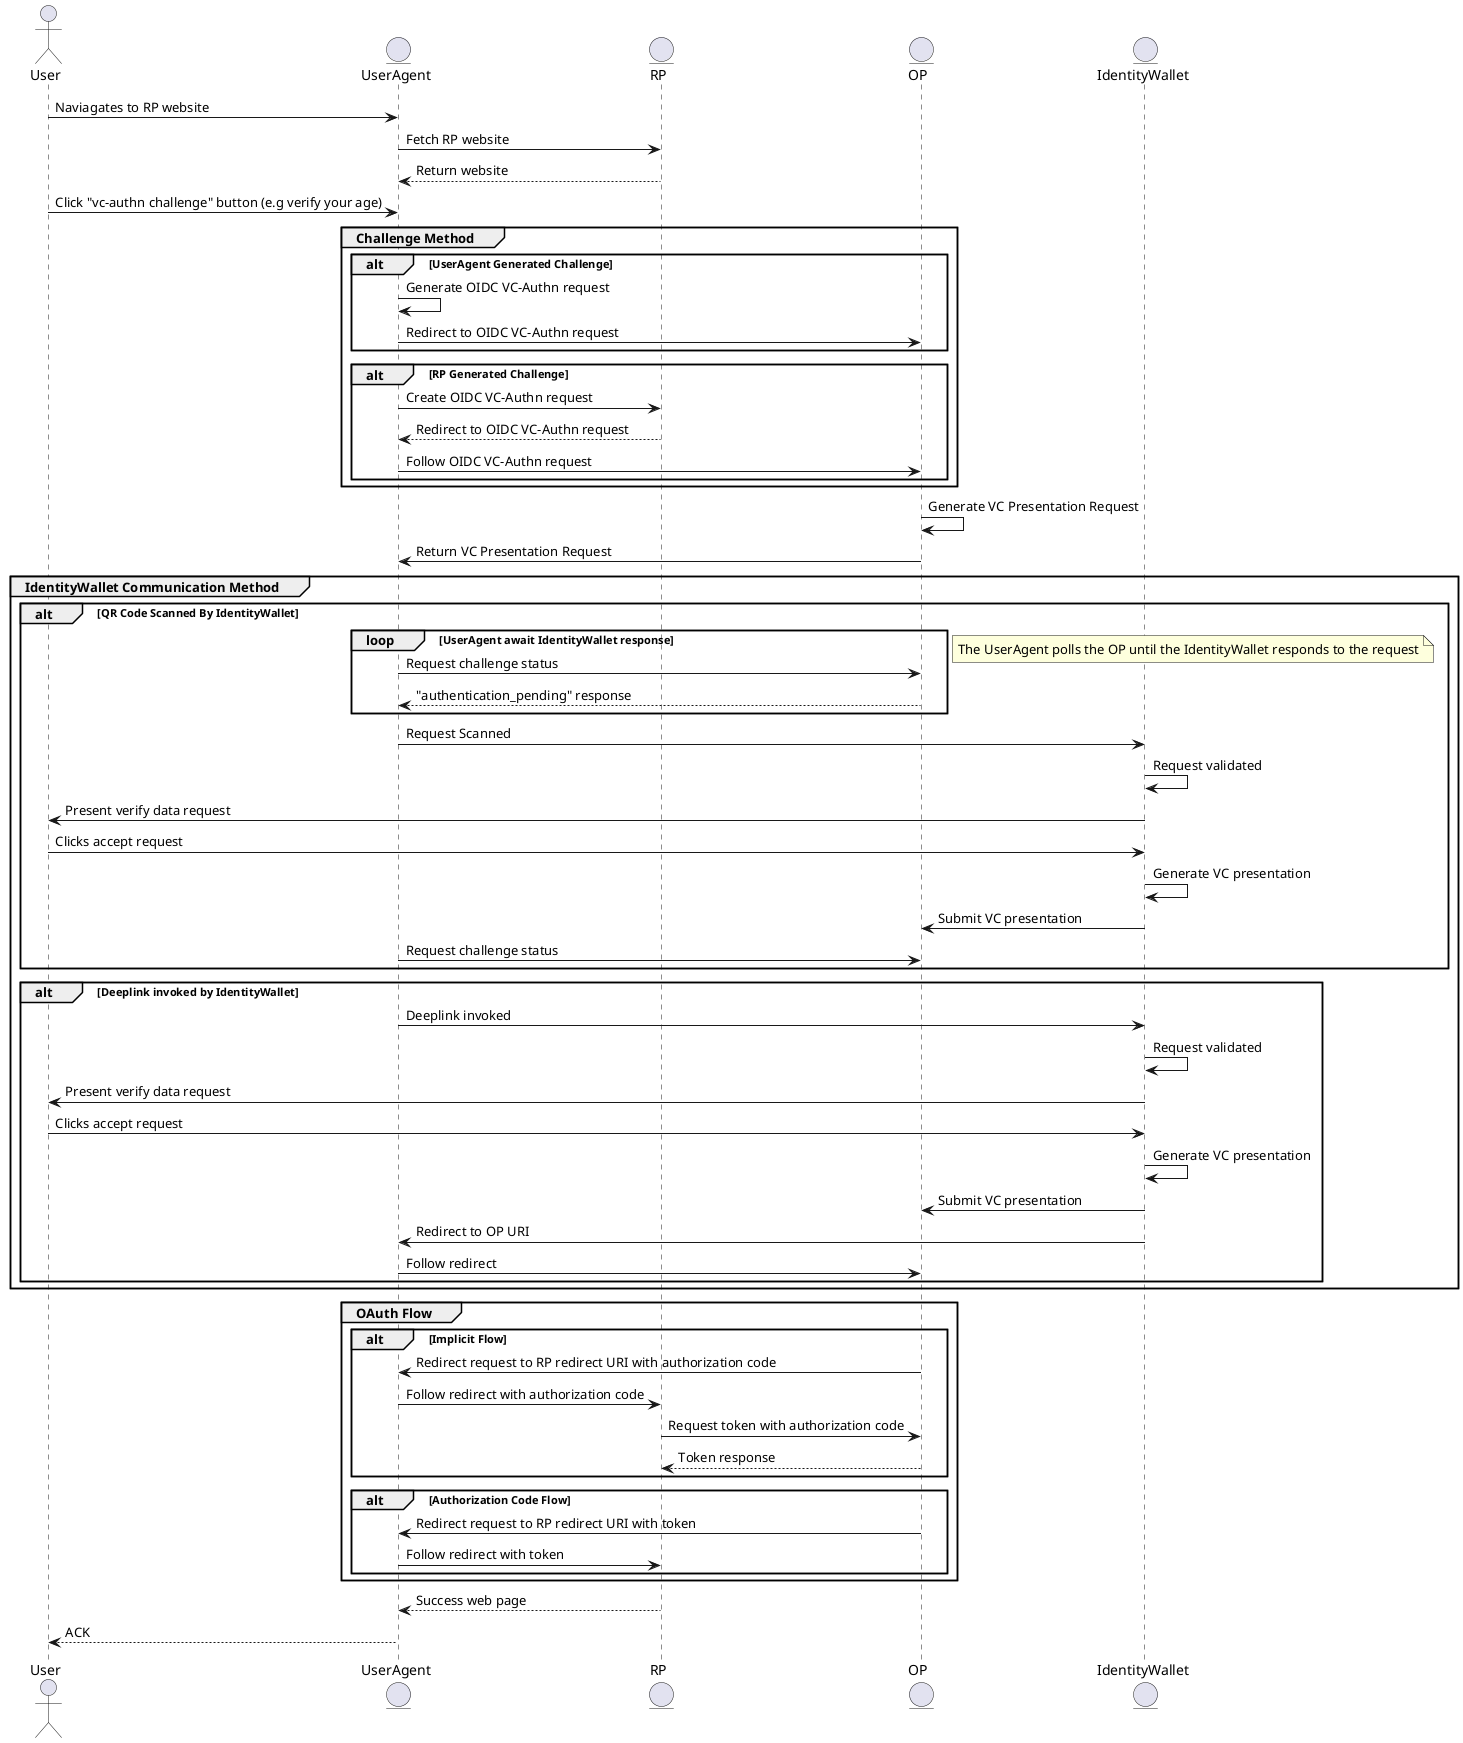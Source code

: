 @startuml "vc-authn-oidc-flow"
actor User
entity UserAgent
entity RP
entity OP
entity IdentityWallet

User -> UserAgent: Naviagates to RP website
UserAgent -> RP: Fetch RP website
RP --> UserAgent: Return website
User -> UserAgent: Click "vc-authn challenge" button (e.g verify your age)

group Challenge Method
    alt UserAgent Generated Challenge
        UserAgent -> UserAgent: Generate OIDC VC-Authn request  
        UserAgent -> OP: Redirect to OIDC VC-Authn request
    end

    alt RP Generated Challenge
        UserAgent -> RP: Create OIDC VC-Authn request
        RP --> UserAgent: Redirect to OIDC VC-Authn request  
        UserAgent -> OP: Follow OIDC VC-Authn request  
    end
end

OP -> OP: Generate VC Presentation Request
OP -> UserAgent: Return VC Presentation Request

group IdentityWallet Communication Method
    alt QR Code Scanned By IdentityWallet
        loop UserAgent await IdentityWallet response
            UserAgent -> OP: Request challenge status
            OP --> UserAgent: "authentication_pending" response
        end
        note left: The UserAgent polls the OP until the IdentityWallet responds to the request
        UserAgent -> IdentityWallet: Request Scanned
        IdentityWallet -> IdentityWallet: Request validated
        IdentityWallet -> User  : Present verify data request
        User -> IdentityWallet : Clicks accept request
        IdentityWallet -> IdentityWallet : Generate VC presentation
        IdentityWallet -> OP : Submit VC presentation
        UserAgent -> OP: Request challenge status
    end

    alt Deeplink invoked by IdentityWallet
        UserAgent -> IdentityWallet: Deeplink invoked
        IdentityWallet -> IdentityWallet: Request validated
        IdentityWallet -> User  : Present verify data request
        User -> IdentityWallet : Clicks accept request
        IdentityWallet -> IdentityWallet : Generate VC presentation
        IdentityWallet -> OP : Submit VC presentation
        IdentityWallet -> UserAgent: Redirect to OP URI
        UserAgent -> OP: Follow redirect
    end
end

group OAuth Flow
    alt Implicit Flow
        OP -> UserAgent: Redirect request to RP redirect URI with authorization code
        UserAgent -> RP: Follow redirect with authorization code
        RP -> OP: Request token with authorization code
        OP --> RP: Token response
    end

    alt Authorization Code Flow
        OP -> UserAgent: Redirect request to RP redirect URI with token
        UserAgent -> RP: Follow redirect with token
    end
end

RP --> UserAgent: Success web page
UserAgent --> User: ACK

@enduml